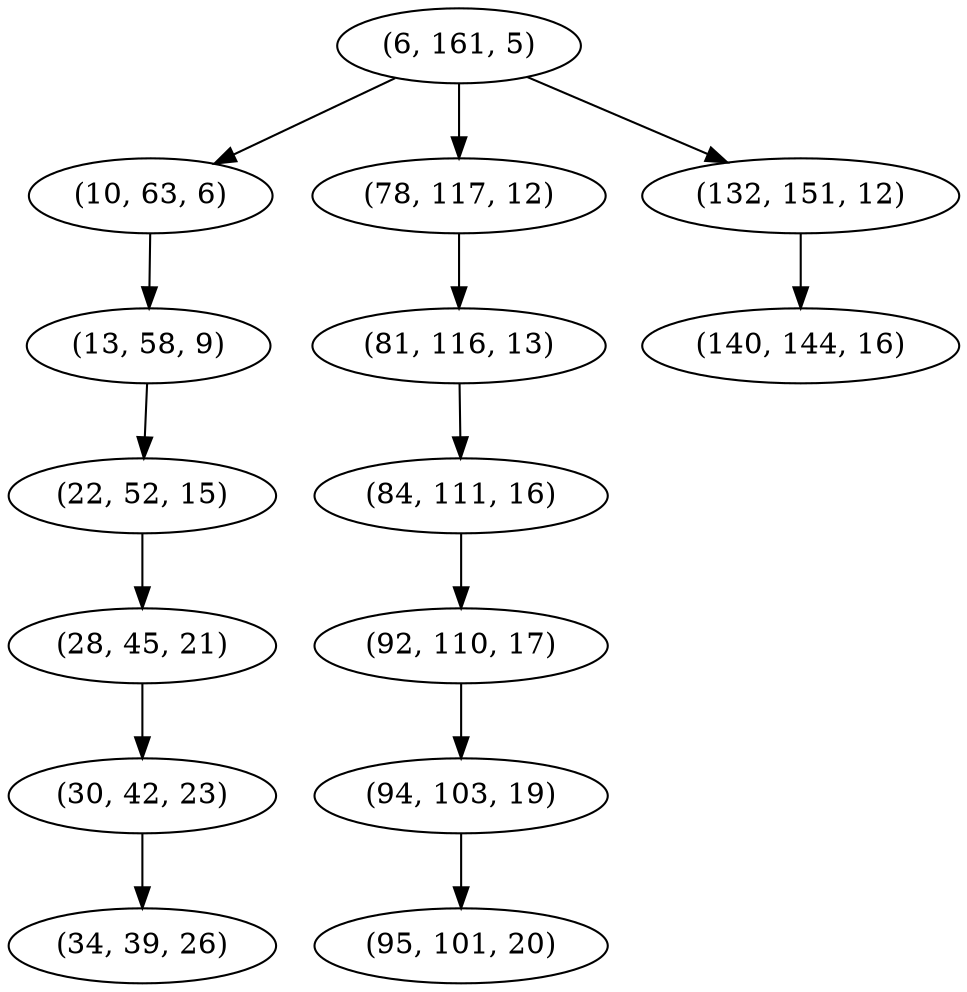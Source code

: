 digraph tree {
    "(6, 161, 5)";
    "(10, 63, 6)";
    "(13, 58, 9)";
    "(22, 52, 15)";
    "(28, 45, 21)";
    "(30, 42, 23)";
    "(34, 39, 26)";
    "(78, 117, 12)";
    "(81, 116, 13)";
    "(84, 111, 16)";
    "(92, 110, 17)";
    "(94, 103, 19)";
    "(95, 101, 20)";
    "(132, 151, 12)";
    "(140, 144, 16)";
    "(6, 161, 5)" -> "(10, 63, 6)";
    "(6, 161, 5)" -> "(78, 117, 12)";
    "(6, 161, 5)" -> "(132, 151, 12)";
    "(10, 63, 6)" -> "(13, 58, 9)";
    "(13, 58, 9)" -> "(22, 52, 15)";
    "(22, 52, 15)" -> "(28, 45, 21)";
    "(28, 45, 21)" -> "(30, 42, 23)";
    "(30, 42, 23)" -> "(34, 39, 26)";
    "(78, 117, 12)" -> "(81, 116, 13)";
    "(81, 116, 13)" -> "(84, 111, 16)";
    "(84, 111, 16)" -> "(92, 110, 17)";
    "(92, 110, 17)" -> "(94, 103, 19)";
    "(94, 103, 19)" -> "(95, 101, 20)";
    "(132, 151, 12)" -> "(140, 144, 16)";
}
